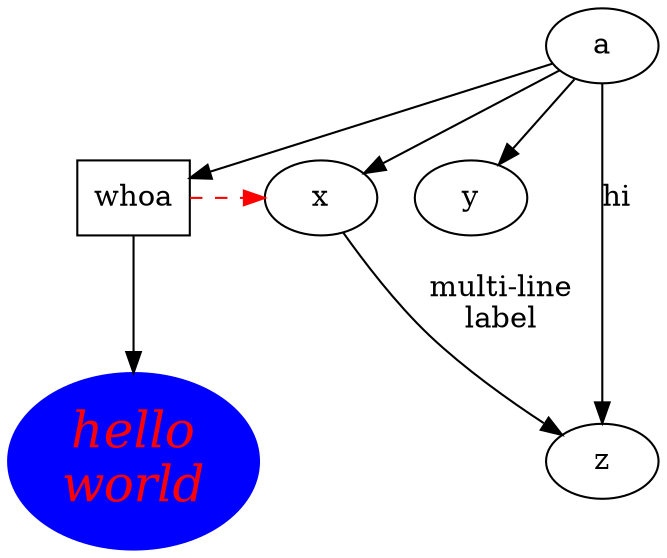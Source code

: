 
/* An example graph from the 'dot' manpage. */
/* A tooltip has been added to the a->z transition. */
/* Ian Holmes, 11/15/2010 */

digraph test123 {
               a -> b -> c;
               a -> {x y};
               b [shape=box,label="whoa"];
               c [label="hello\nworld",color=blue,fontsize=24,
                    fontname="Palatino-Italic",fontcolor=red,style=filled];
               a -> z [label="hi", tooltip="say hello", weight=100];
               x -> z [label="multi-line\nlabel"];
               edge [style=dashed,color=red];
               b -> x;
               {rank=same; b x}
       }

